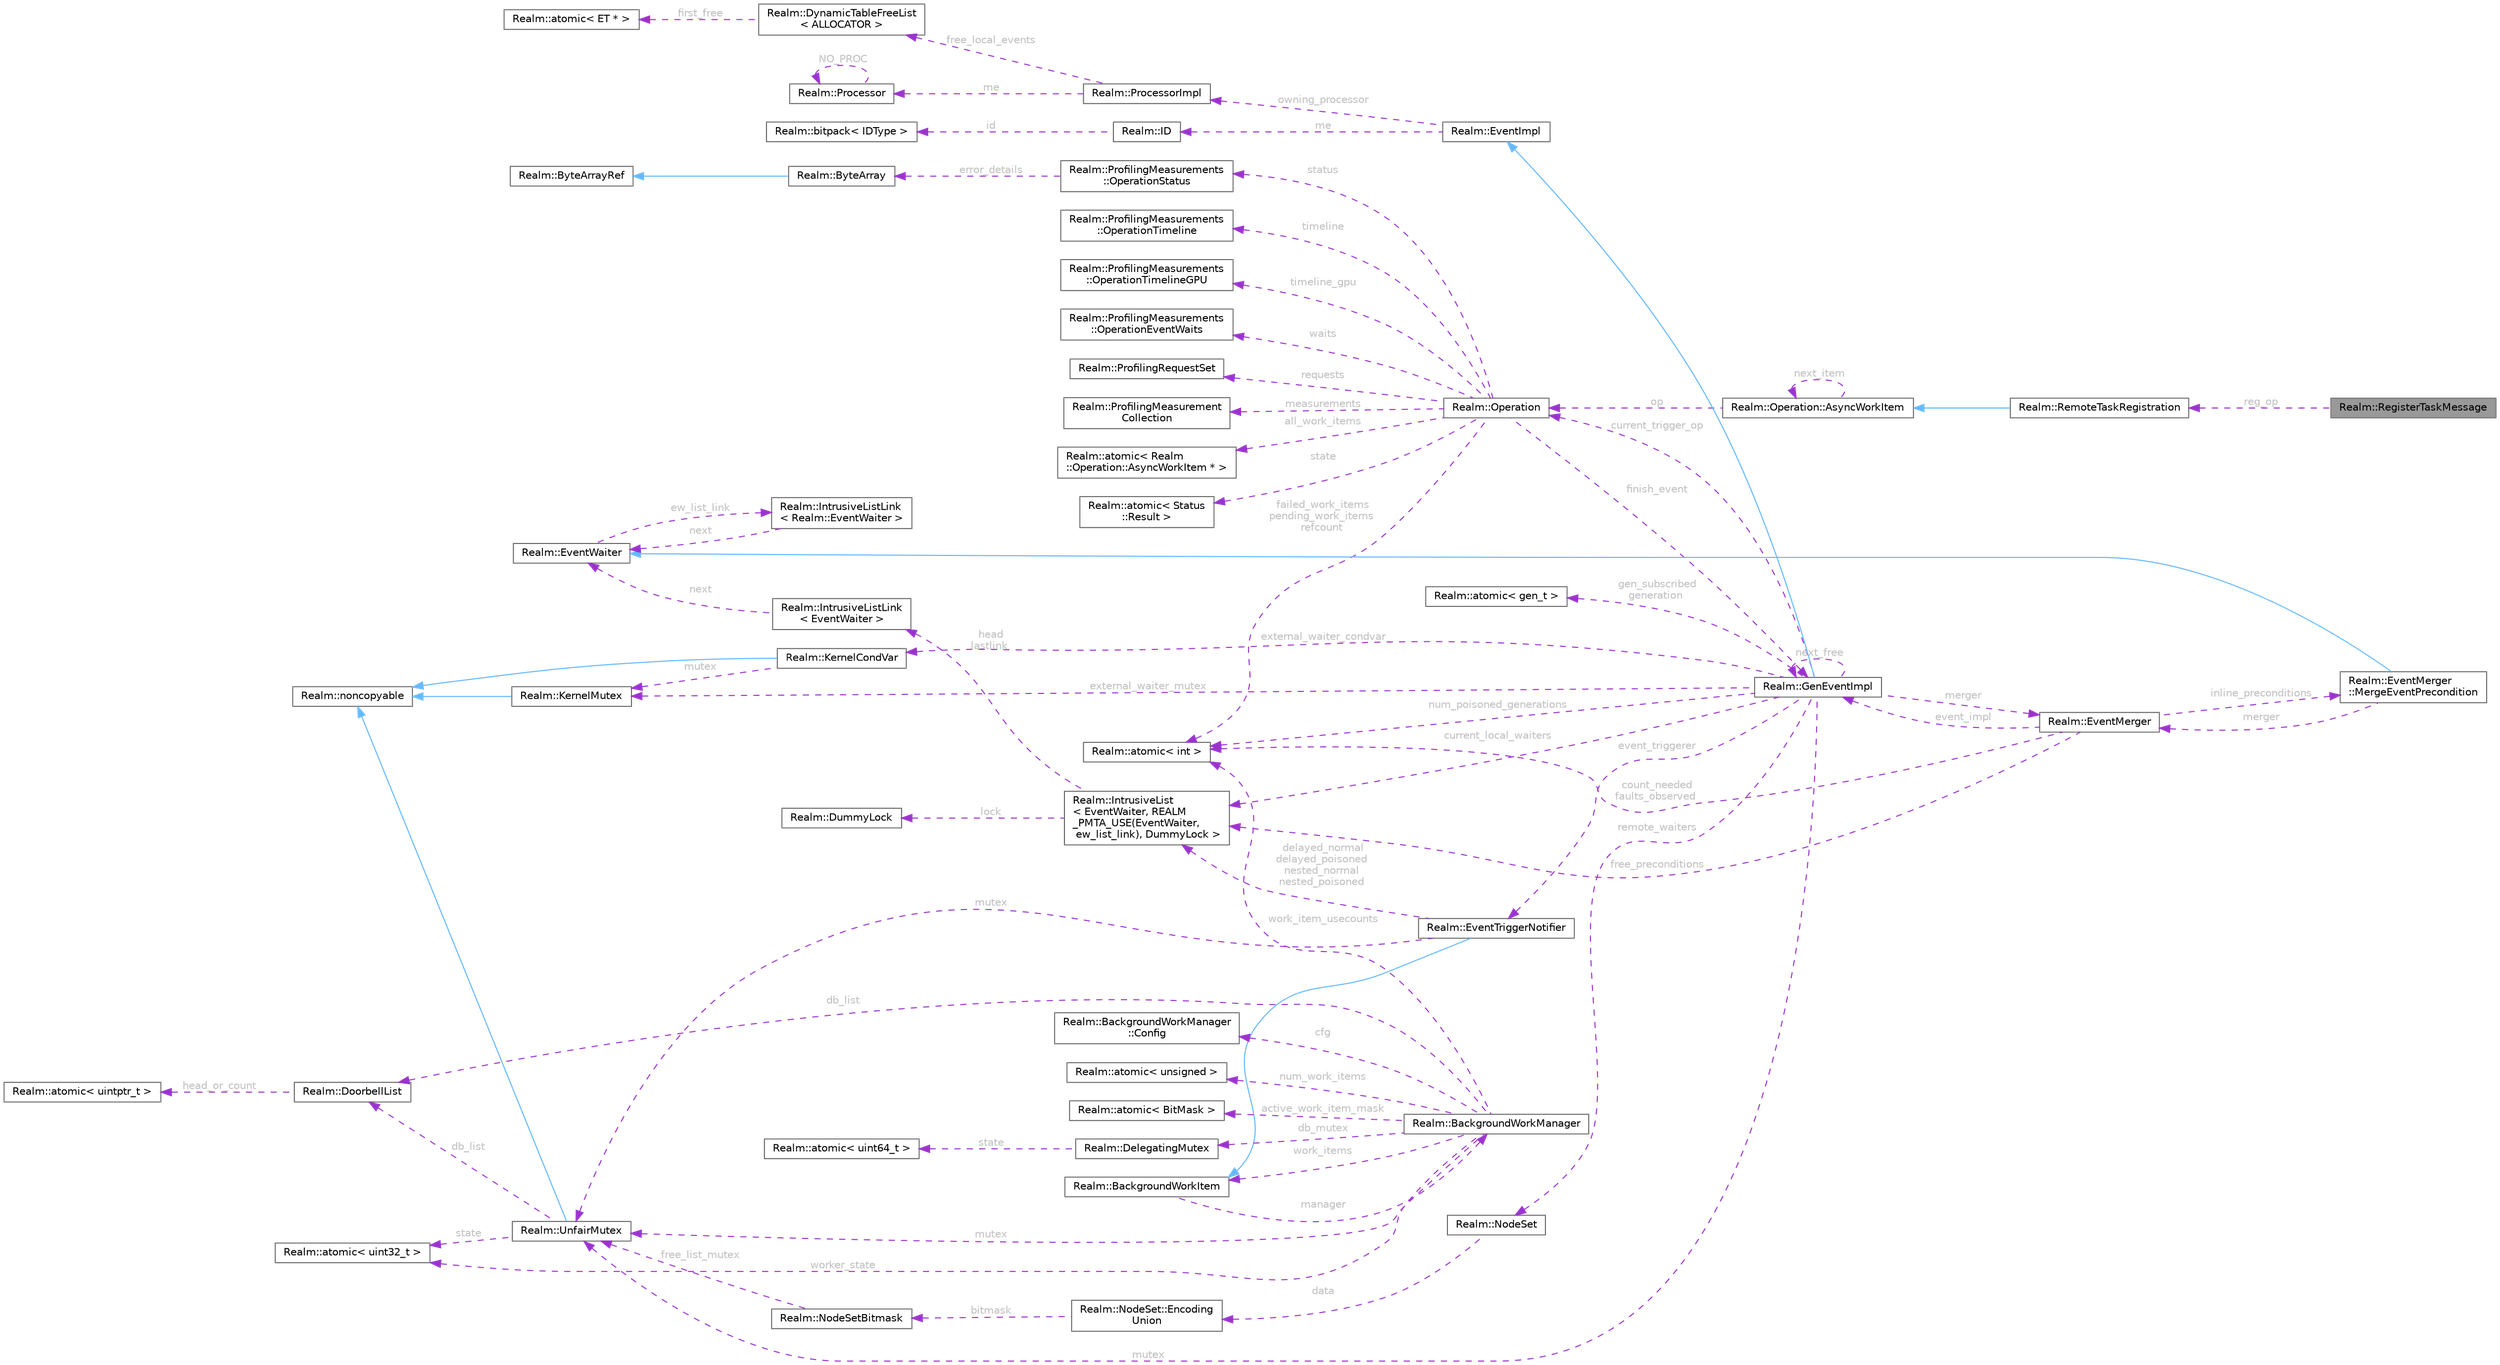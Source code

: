 digraph "Realm::RegisterTaskMessage"
{
 // LATEX_PDF_SIZE
  bgcolor="transparent";
  edge [fontname=Helvetica,fontsize=10,labelfontname=Helvetica,labelfontsize=10];
  node [fontname=Helvetica,fontsize=10,shape=box,height=0.2,width=0.4];
  rankdir="LR";
  Node1 [id="Node000001",label="Realm::RegisterTaskMessage",height=0.2,width=0.4,color="gray40", fillcolor="grey60", style="filled", fontcolor="black",tooltip=" "];
  Node2 -> Node1 [id="edge1_Node000001_Node000002",dir="back",color="darkorchid3",style="dashed",tooltip=" ",label=" reg_op",fontcolor="grey" ];
  Node2 [id="Node000002",label="Realm::RemoteTaskRegistration",height=0.2,width=0.4,color="gray40", fillcolor="white", style="filled",URL="$classRealm_1_1RemoteTaskRegistration.html",tooltip=" "];
  Node3 -> Node2 [id="edge2_Node000002_Node000003",dir="back",color="steelblue1",style="solid",tooltip=" "];
  Node3 [id="Node000003",label="Realm::Operation::AsyncWorkItem",height=0.2,width=0.4,color="gray40", fillcolor="white", style="filled",URL="$classRealm_1_1Operation_1_1AsyncWorkItem.html",tooltip=" "];
  Node4 -> Node3 [id="edge3_Node000003_Node000004",dir="back",color="darkorchid3",style="dashed",tooltip=" ",label=" op",fontcolor="grey" ];
  Node4 [id="Node000004",label="Realm::Operation",height=0.2,width=0.4,color="gray40", fillcolor="white", style="filled",URL="$classRealm_1_1Operation.html",tooltip=" "];
  Node5 -> Node4 [id="edge4_Node000004_Node000005",dir="back",color="darkorchid3",style="dashed",tooltip=" ",label=" finish_event",fontcolor="grey" ];
  Node5 [id="Node000005",label="Realm::GenEventImpl",height=0.2,width=0.4,color="gray40", fillcolor="white", style="filled",URL="$classRealm_1_1GenEventImpl.html",tooltip=" "];
  Node6 -> Node5 [id="edge5_Node000005_Node000006",dir="back",color="steelblue1",style="solid",tooltip=" "];
  Node6 [id="Node000006",label="Realm::EventImpl",height=0.2,width=0.4,color="gray40", fillcolor="white", style="filled",URL="$classRealm_1_1EventImpl.html",tooltip=" "];
  Node7 -> Node6 [id="edge6_Node000006_Node000007",dir="back",color="darkorchid3",style="dashed",tooltip=" ",label=" me",fontcolor="grey" ];
  Node7 [id="Node000007",label="Realm::ID",height=0.2,width=0.4,color="gray40", fillcolor="white", style="filled",URL="$classRealm_1_1ID.html",tooltip=" "];
  Node8 -> Node7 [id="edge7_Node000007_Node000008",dir="back",color="darkorchid3",style="dashed",tooltip=" ",label=" id",fontcolor="grey" ];
  Node8 [id="Node000008",label="Realm::bitpack\< IDType \>",height=0.2,width=0.4,color="gray40", fillcolor="white", style="filled",URL="$classRealm_1_1bitpack.html",tooltip=" "];
  Node9 -> Node6 [id="edge8_Node000006_Node000009",dir="back",color="darkorchid3",style="dashed",tooltip=" ",label=" owning_processor",fontcolor="grey" ];
  Node9 [id="Node000009",label="Realm::ProcessorImpl",height=0.2,width=0.4,color="gray40", fillcolor="white", style="filled",URL="$classRealm_1_1ProcessorImpl.html",tooltip=" "];
  Node10 -> Node9 [id="edge9_Node000009_Node000010",dir="back",color="darkorchid3",style="dashed",tooltip=" ",label=" free_local_events",fontcolor="grey" ];
  Node10 [id="Node000010",label="Realm::DynamicTableFreeList\l\< ALLOCATOR \>",height=0.2,width=0.4,color="gray40", fillcolor="white", style="filled",URL="$classRealm_1_1DynamicTableFreeList.html",tooltip=" "];
  Node11 -> Node10 [id="edge10_Node000010_Node000011",dir="back",color="darkorchid3",style="dashed",tooltip=" ",label=" first_free",fontcolor="grey" ];
  Node11 [id="Node000011",label="Realm::atomic\< ET * \>",height=0.2,width=0.4,color="gray40", fillcolor="white", style="filled",URL="$classRealm_1_1atomic.html",tooltip=" "];
  Node12 -> Node9 [id="edge11_Node000009_Node000012",dir="back",color="darkorchid3",style="dashed",tooltip=" ",label=" me",fontcolor="grey" ];
  Node12 [id="Node000012",label="Realm::Processor",height=0.2,width=0.4,color="gray40", fillcolor="white", style="filled",URL="$classRealm_1_1Processor.html",tooltip=" "];
  Node12 -> Node12 [id="edge12_Node000012_Node000012",dir="back",color="darkorchid3",style="dashed",tooltip=" ",label=" NO_PROC",fontcolor="grey" ];
  Node13 -> Node5 [id="edge13_Node000005_Node000013",dir="back",color="darkorchid3",style="dashed",tooltip=" ",label=" gen_subscribed\ngeneration",fontcolor="grey" ];
  Node13 [id="Node000013",label="Realm::atomic\< gen_t \>",height=0.2,width=0.4,color="gray40", fillcolor="white", style="filled",URL="$classRealm_1_1atomic.html",tooltip=" "];
  Node14 -> Node5 [id="edge14_Node000005_Node000014",dir="back",color="darkorchid3",style="dashed",tooltip=" ",label=" num_poisoned_generations",fontcolor="grey" ];
  Node14 [id="Node000014",label="Realm::atomic\< int \>",height=0.2,width=0.4,color="gray40", fillcolor="white", style="filled",URL="$classRealm_1_1atomic.html",tooltip=" "];
  Node5 -> Node5 [id="edge15_Node000005_Node000005",dir="back",color="darkorchid3",style="dashed",tooltip=" ",label=" next_free",fontcolor="grey" ];
  Node15 -> Node5 [id="edge16_Node000005_Node000015",dir="back",color="darkorchid3",style="dashed",tooltip=" ",label=" merger",fontcolor="grey" ];
  Node15 [id="Node000015",label="Realm::EventMerger",height=0.2,width=0.4,color="gray40", fillcolor="white", style="filled",URL="$classRealm_1_1EventMerger.html",tooltip=" "];
  Node5 -> Node15 [id="edge17_Node000015_Node000005",dir="back",color="darkorchid3",style="dashed",tooltip=" ",label=" event_impl",fontcolor="grey" ];
  Node14 -> Node15 [id="edge18_Node000015_Node000014",dir="back",color="darkorchid3",style="dashed",tooltip=" ",label=" count_needed\nfaults_observed",fontcolor="grey" ];
  Node16 -> Node15 [id="edge19_Node000015_Node000016",dir="back",color="darkorchid3",style="dashed",tooltip=" ",label=" inline_preconditions",fontcolor="grey" ];
  Node16 [id="Node000016",label="Realm::EventMerger\l::MergeEventPrecondition",height=0.2,width=0.4,color="gray40", fillcolor="white", style="filled",URL="$classRealm_1_1EventMerger_1_1MergeEventPrecondition.html",tooltip=" "];
  Node17 -> Node16 [id="edge20_Node000016_Node000017",dir="back",color="steelblue1",style="solid",tooltip=" "];
  Node17 [id="Node000017",label="Realm::EventWaiter",height=0.2,width=0.4,color="gray40", fillcolor="white", style="filled",URL="$classRealm_1_1EventWaiter.html",tooltip=" "];
  Node18 -> Node17 [id="edge21_Node000017_Node000018",dir="back",color="darkorchid3",style="dashed",tooltip=" ",label=" ew_list_link",fontcolor="grey" ];
  Node18 [id="Node000018",label="Realm::IntrusiveListLink\l\< Realm::EventWaiter \>",height=0.2,width=0.4,color="gray40", fillcolor="white", style="filled",URL="$structRealm_1_1IntrusiveListLink.html",tooltip=" "];
  Node17 -> Node18 [id="edge22_Node000018_Node000017",dir="back",color="darkorchid3",style="dashed",tooltip=" ",label=" next",fontcolor="grey" ];
  Node15 -> Node16 [id="edge23_Node000016_Node000015",dir="back",color="darkorchid3",style="dashed",tooltip=" ",label=" merger",fontcolor="grey" ];
  Node19 -> Node15 [id="edge24_Node000015_Node000019",dir="back",color="darkorchid3",style="dashed",tooltip=" ",label=" free_preconditions",fontcolor="grey" ];
  Node19 [id="Node000019",label="Realm::IntrusiveList\l\< EventWaiter, REALM\l_PMTA_USE(EventWaiter,\l ew_list_link), DummyLock \>",height=0.2,width=0.4,color="gray40", fillcolor="white", style="filled",URL="$classRealm_1_1IntrusiveList.html",tooltip=" "];
  Node20 -> Node19 [id="edge25_Node000019_Node000020",dir="back",color="darkorchid3",style="dashed",tooltip=" ",label=" lock",fontcolor="grey" ];
  Node20 [id="Node000020",label="Realm::DummyLock",height=0.2,width=0.4,color="gray40", fillcolor="white", style="filled",URL="$classRealm_1_1DummyLock.html",tooltip=" "];
  Node21 -> Node19 [id="edge26_Node000019_Node000021",dir="back",color="darkorchid3",style="dashed",tooltip=" ",label=" head\nlastlink",fontcolor="grey" ];
  Node21 [id="Node000021",label="Realm::IntrusiveListLink\l\< EventWaiter \>",height=0.2,width=0.4,color="gray40", fillcolor="white", style="filled",URL="$structRealm_1_1IntrusiveListLink.html",tooltip=" "];
  Node17 -> Node21 [id="edge27_Node000021_Node000017",dir="back",color="darkorchid3",style="dashed",tooltip=" ",label=" next",fontcolor="grey" ];
  Node22 -> Node5 [id="edge28_Node000005_Node000022",dir="back",color="darkorchid3",style="dashed",tooltip=" ",label=" event_triggerer",fontcolor="grey" ];
  Node22 [id="Node000022",label="Realm::EventTriggerNotifier",height=0.2,width=0.4,color="gray40", fillcolor="white", style="filled",URL="$classRealm_1_1EventTriggerNotifier.html",tooltip=" "];
  Node23 -> Node22 [id="edge29_Node000022_Node000023",dir="back",color="steelblue1",style="solid",tooltip=" "];
  Node23 [id="Node000023",label="Realm::BackgroundWorkItem",height=0.2,width=0.4,color="gray40", fillcolor="white", style="filled",URL="$classRealm_1_1BackgroundWorkItem.html",tooltip=" "];
  Node24 -> Node23 [id="edge30_Node000023_Node000024",dir="back",color="darkorchid3",style="dashed",tooltip=" ",label=" manager",fontcolor="grey" ];
  Node24 [id="Node000024",label="Realm::BackgroundWorkManager",height=0.2,width=0.4,color="gray40", fillcolor="white", style="filled",URL="$classRealm_1_1BackgroundWorkManager.html",tooltip=" "];
  Node25 -> Node24 [id="edge31_Node000024_Node000025",dir="back",color="darkorchid3",style="dashed",tooltip=" ",label=" cfg",fontcolor="grey" ];
  Node25 [id="Node000025",label="Realm::BackgroundWorkManager\l::Config",height=0.2,width=0.4,color="gray40", fillcolor="white", style="filled",URL="$structRealm_1_1BackgroundWorkManager_1_1Config.html",tooltip=" "];
  Node26 -> Node24 [id="edge32_Node000024_Node000026",dir="back",color="darkorchid3",style="dashed",tooltip=" ",label=" mutex",fontcolor="grey" ];
  Node26 [id="Node000026",label="Realm::UnfairMutex",height=0.2,width=0.4,color="gray40", fillcolor="white", style="filled",URL="$classRealm_1_1UnfairMutex.html",tooltip=" "];
  Node27 -> Node26 [id="edge33_Node000026_Node000027",dir="back",color="steelblue1",style="solid",tooltip=" "];
  Node27 [id="Node000027",label="Realm::noncopyable",height=0.2,width=0.4,color="gray40", fillcolor="white", style="filled",URL="$classRealm_1_1noncopyable.html",tooltip=" "];
  Node28 -> Node26 [id="edge34_Node000026_Node000028",dir="back",color="darkorchid3",style="dashed",tooltip=" ",label=" state",fontcolor="grey" ];
  Node28 [id="Node000028",label="Realm::atomic\< uint32_t \>",height=0.2,width=0.4,color="gray40", fillcolor="white", style="filled",URL="$classRealm_1_1atomic.html",tooltip=" "];
  Node29 -> Node26 [id="edge35_Node000026_Node000029",dir="back",color="darkorchid3",style="dashed",tooltip=" ",label=" db_list",fontcolor="grey" ];
  Node29 [id="Node000029",label="Realm::DoorbellList",height=0.2,width=0.4,color="gray40", fillcolor="white", style="filled",URL="$classRealm_1_1DoorbellList.html",tooltip=" "];
  Node30 -> Node29 [id="edge36_Node000029_Node000030",dir="back",color="darkorchid3",style="dashed",tooltip=" ",label=" head_or_count",fontcolor="grey" ];
  Node30 [id="Node000030",label="Realm::atomic\< uintptr_t \>",height=0.2,width=0.4,color="gray40", fillcolor="white", style="filled",URL="$classRealm_1_1atomic.html",tooltip=" "];
  Node31 -> Node24 [id="edge37_Node000024_Node000031",dir="back",color="darkorchid3",style="dashed",tooltip=" ",label=" num_work_items",fontcolor="grey" ];
  Node31 [id="Node000031",label="Realm::atomic\< unsigned \>",height=0.2,width=0.4,color="gray40", fillcolor="white", style="filled",URL="$classRealm_1_1atomic.html",tooltip=" "];
  Node32 -> Node24 [id="edge38_Node000024_Node000032",dir="back",color="darkorchid3",style="dashed",tooltip=" ",label=" active_work_item_mask",fontcolor="grey" ];
  Node32 [id="Node000032",label="Realm::atomic\< BitMask \>",height=0.2,width=0.4,color="gray40", fillcolor="white", style="filled",URL="$classRealm_1_1atomic.html",tooltip=" "];
  Node14 -> Node24 [id="edge39_Node000024_Node000014",dir="back",color="darkorchid3",style="dashed",tooltip=" ",label=" work_item_usecounts",fontcolor="grey" ];
  Node23 -> Node24 [id="edge40_Node000024_Node000023",dir="back",color="darkorchid3",style="dashed",tooltip=" ",label=" work_items",fontcolor="grey" ];
  Node28 -> Node24 [id="edge41_Node000024_Node000028",dir="back",color="darkorchid3",style="dashed",tooltip=" ",label=" worker_state",fontcolor="grey" ];
  Node33 -> Node24 [id="edge42_Node000024_Node000033",dir="back",color="darkorchid3",style="dashed",tooltip=" ",label=" db_mutex",fontcolor="grey" ];
  Node33 [id="Node000033",label="Realm::DelegatingMutex",height=0.2,width=0.4,color="gray40", fillcolor="white", style="filled",URL="$classRealm_1_1DelegatingMutex.html",tooltip=" "];
  Node34 -> Node33 [id="edge43_Node000033_Node000034",dir="back",color="darkorchid3",style="dashed",tooltip=" ",label=" state",fontcolor="grey" ];
  Node34 [id="Node000034",label="Realm::atomic\< uint64_t \>",height=0.2,width=0.4,color="gray40", fillcolor="white", style="filled",URL="$classRealm_1_1atomic.html",tooltip=" "];
  Node29 -> Node24 [id="edge44_Node000024_Node000029",dir="back",color="darkorchid3",style="dashed",tooltip=" ",label=" db_list",fontcolor="grey" ];
  Node26 -> Node22 [id="edge45_Node000022_Node000026",dir="back",color="darkorchid3",style="dashed",tooltip=" ",label=" mutex",fontcolor="grey" ];
  Node19 -> Node22 [id="edge46_Node000022_Node000019",dir="back",color="darkorchid3",style="dashed",tooltip=" ",label=" delayed_normal\ndelayed_poisoned\nnested_normal\nnested_poisoned",fontcolor="grey" ];
  Node26 -> Node5 [id="edge47_Node000005_Node000026",dir="back",color="darkorchid3",style="dashed",tooltip=" ",label=" mutex",fontcolor="grey" ];
  Node4 -> Node5 [id="edge48_Node000005_Node000004",dir="back",color="darkorchid3",style="dashed",tooltip=" ",label=" current_trigger_op",fontcolor="grey" ];
  Node19 -> Node5 [id="edge49_Node000005_Node000019",dir="back",color="darkorchid3",style="dashed",tooltip=" ",label=" current_local_waiters",fontcolor="grey" ];
  Node35 -> Node5 [id="edge50_Node000005_Node000035",dir="back",color="darkorchid3",style="dashed",tooltip=" ",label=" external_waiter_mutex",fontcolor="grey" ];
  Node35 [id="Node000035",label="Realm::KernelMutex",height=0.2,width=0.4,color="gray40", fillcolor="white", style="filled",URL="$classRealm_1_1KernelMutex.html",tooltip=" "];
  Node27 -> Node35 [id="edge51_Node000035_Node000027",dir="back",color="steelblue1",style="solid",tooltip=" "];
  Node36 -> Node5 [id="edge52_Node000005_Node000036",dir="back",color="darkorchid3",style="dashed",tooltip=" ",label=" external_waiter_condvar",fontcolor="grey" ];
  Node36 [id="Node000036",label="Realm::KernelCondVar",height=0.2,width=0.4,color="gray40", fillcolor="white", style="filled",URL="$classRealm_1_1KernelCondVar.html",tooltip=" "];
  Node27 -> Node36 [id="edge53_Node000036_Node000027",dir="back",color="steelblue1",style="solid",tooltip=" "];
  Node35 -> Node36 [id="edge54_Node000036_Node000035",dir="back",color="darkorchid3",style="dashed",tooltip=" ",label=" mutex",fontcolor="grey" ];
  Node37 -> Node5 [id="edge55_Node000005_Node000037",dir="back",color="darkorchid3",style="dashed",tooltip=" ",label=" remote_waiters",fontcolor="grey" ];
  Node37 [id="Node000037",label="Realm::NodeSet",height=0.2,width=0.4,color="gray40", fillcolor="white", style="filled",URL="$classRealm_1_1NodeSet.html",tooltip=" "];
  Node38 -> Node37 [id="edge56_Node000037_Node000038",dir="back",color="darkorchid3",style="dashed",tooltip=" ",label=" data",fontcolor="grey" ];
  Node38 [id="Node000038",label="Realm::NodeSet::Encoding\lUnion",height=0.2,width=0.4,color="gray40", fillcolor="white", style="filled",URL="$unionRealm_1_1NodeSet_1_1EncodingUnion.html",tooltip=" "];
  Node39 -> Node38 [id="edge57_Node000038_Node000039",dir="back",color="darkorchid3",style="dashed",tooltip=" ",label=" bitmask",fontcolor="grey" ];
  Node39 [id="Node000039",label="Realm::NodeSetBitmask",height=0.2,width=0.4,color="gray40", fillcolor="white", style="filled",URL="$classRealm_1_1NodeSetBitmask.html",tooltip=" "];
  Node26 -> Node39 [id="edge58_Node000039_Node000026",dir="back",color="darkorchid3",style="dashed",tooltip=" ",label=" free_list_mutex",fontcolor="grey" ];
  Node14 -> Node4 [id="edge59_Node000004_Node000014",dir="back",color="darkorchid3",style="dashed",tooltip=" ",label=" failed_work_items\npending_work_items\nrefcount",fontcolor="grey" ];
  Node40 -> Node4 [id="edge60_Node000004_Node000040",dir="back",color="darkorchid3",style="dashed",tooltip=" ",label=" state",fontcolor="grey" ];
  Node40 [id="Node000040",label="Realm::atomic\< Status\l::Result \>",height=0.2,width=0.4,color="gray40", fillcolor="white", style="filled",URL="$classRealm_1_1atomic.html",tooltip=" "];
  Node41 -> Node4 [id="edge61_Node000004_Node000041",dir="back",color="darkorchid3",style="dashed",tooltip=" ",label=" status",fontcolor="grey" ];
  Node41 [id="Node000041",label="Realm::ProfilingMeasurements\l::OperationStatus",height=0.2,width=0.4,color="gray40", fillcolor="white", style="filled",URL="$structRealm_1_1ProfilingMeasurements_1_1OperationStatus.html",tooltip=" "];
  Node42 -> Node41 [id="edge62_Node000041_Node000042",dir="back",color="darkorchid3",style="dashed",tooltip=" ",label=" error_details",fontcolor="grey" ];
  Node42 [id="Node000042",label="Realm::ByteArray",height=0.2,width=0.4,color="gray40", fillcolor="white", style="filled",URL="$classRealm_1_1ByteArray.html",tooltip=" "];
  Node43 -> Node42 [id="edge63_Node000042_Node000043",dir="back",color="steelblue1",style="solid",tooltip=" "];
  Node43 [id="Node000043",label="Realm::ByteArrayRef",height=0.2,width=0.4,color="gray40", fillcolor="white", style="filled",URL="$classRealm_1_1ByteArrayRef.html",tooltip=" "];
  Node44 -> Node4 [id="edge64_Node000004_Node000044",dir="back",color="darkorchid3",style="dashed",tooltip=" ",label=" timeline",fontcolor="grey" ];
  Node44 [id="Node000044",label="Realm::ProfilingMeasurements\l::OperationTimeline",height=0.2,width=0.4,color="gray40", fillcolor="white", style="filled",URL="$structRealm_1_1ProfilingMeasurements_1_1OperationTimeline.html",tooltip=" "];
  Node45 -> Node4 [id="edge65_Node000004_Node000045",dir="back",color="darkorchid3",style="dashed",tooltip=" ",label=" timeline_gpu",fontcolor="grey" ];
  Node45 [id="Node000045",label="Realm::ProfilingMeasurements\l::OperationTimelineGPU",height=0.2,width=0.4,color="gray40", fillcolor="white", style="filled",URL="$structRealm_1_1ProfilingMeasurements_1_1OperationTimelineGPU.html",tooltip=" "];
  Node46 -> Node4 [id="edge66_Node000004_Node000046",dir="back",color="darkorchid3",style="dashed",tooltip=" ",label=" waits",fontcolor="grey" ];
  Node46 [id="Node000046",label="Realm::ProfilingMeasurements\l::OperationEventWaits",height=0.2,width=0.4,color="gray40", fillcolor="white", style="filled",URL="$structRealm_1_1ProfilingMeasurements_1_1OperationEventWaits.html",tooltip=" "];
  Node47 -> Node4 [id="edge67_Node000004_Node000047",dir="back",color="darkorchid3",style="dashed",tooltip=" ",label=" requests",fontcolor="grey" ];
  Node47 [id="Node000047",label="Realm::ProfilingRequestSet",height=0.2,width=0.4,color="gray40", fillcolor="white", style="filled",URL="$classRealm_1_1ProfilingRequestSet.html",tooltip=" "];
  Node48 -> Node4 [id="edge68_Node000004_Node000048",dir="back",color="darkorchid3",style="dashed",tooltip=" ",label=" measurements",fontcolor="grey" ];
  Node48 [id="Node000048",label="Realm::ProfilingMeasurement\lCollection",height=0.2,width=0.4,color="gray40", fillcolor="white", style="filled",URL="$classRealm_1_1ProfilingMeasurementCollection.html",tooltip=" "];
  Node49 -> Node4 [id="edge69_Node000004_Node000049",dir="back",color="darkorchid3",style="dashed",tooltip=" ",label=" all_work_items",fontcolor="grey" ];
  Node49 [id="Node000049",label="Realm::atomic\< Realm\l::Operation::AsyncWorkItem * \>",height=0.2,width=0.4,color="gray40", fillcolor="white", style="filled",URL="$classRealm_1_1atomic.html",tooltip=" "];
  Node3 -> Node3 [id="edge70_Node000003_Node000003",dir="back",color="darkorchid3",style="dashed",tooltip=" ",label=" next_item",fontcolor="grey" ];
}
